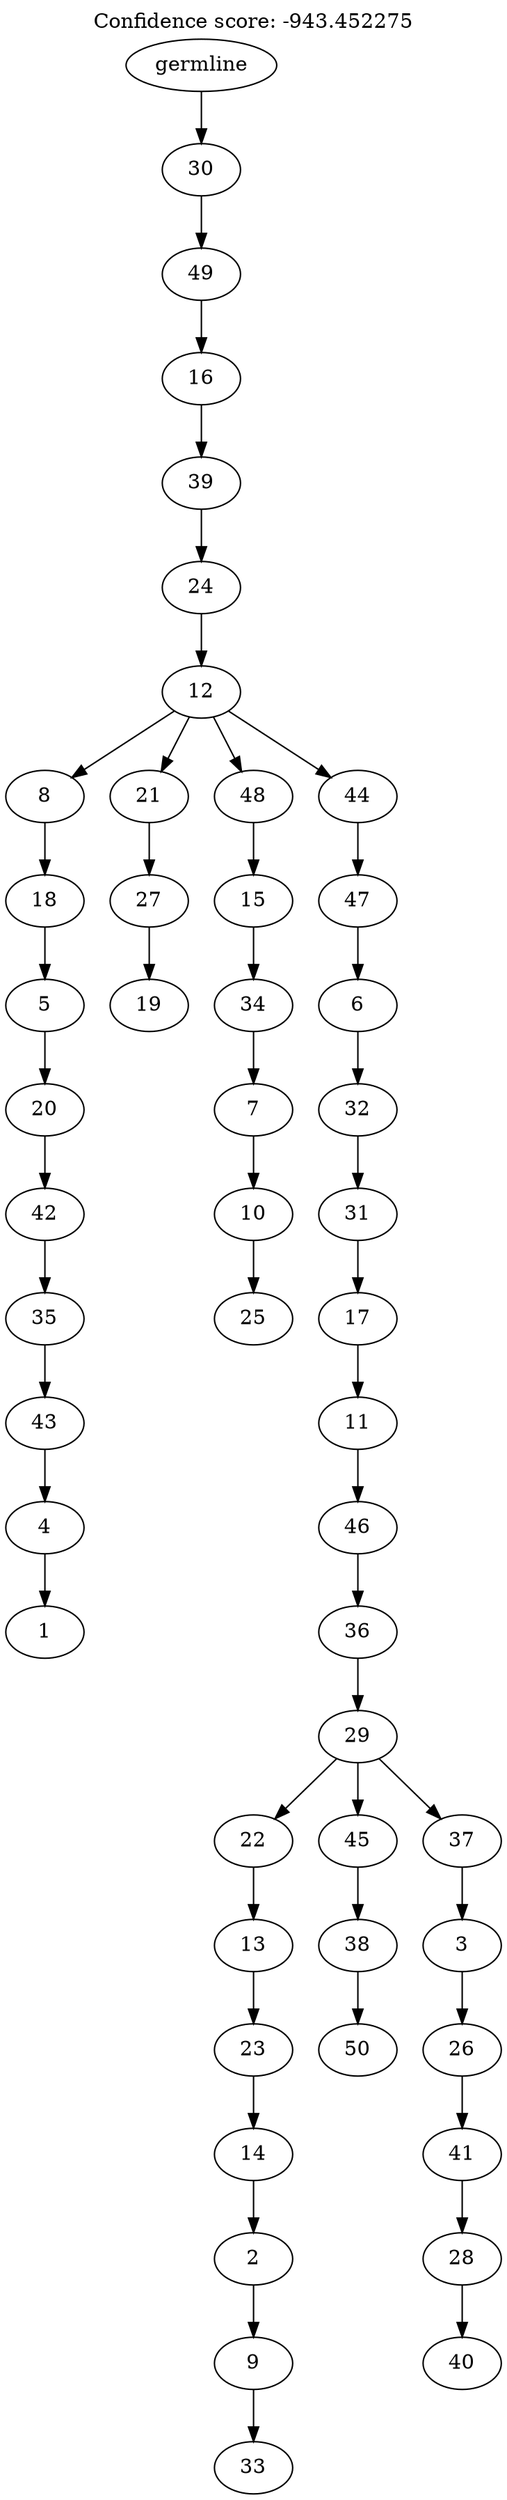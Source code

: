 digraph g {
	"49" -> "50";
	"50" [label="1"];
	"48" -> "49";
	"49" [label="4"];
	"47" -> "48";
	"48" [label="43"];
	"46" -> "47";
	"47" [label="35"];
	"45" -> "46";
	"46" [label="42"];
	"44" -> "45";
	"45" [label="20"];
	"43" -> "44";
	"44" [label="5"];
	"42" -> "43";
	"43" [label="18"];
	"40" -> "41";
	"41" [label="19"];
	"39" -> "40";
	"40" [label="27"];
	"37" -> "38";
	"38" [label="25"];
	"36" -> "37";
	"37" [label="10"];
	"35" -> "36";
	"36" [label="7"];
	"34" -> "35";
	"35" [label="34"];
	"33" -> "34";
	"34" [label="15"];
	"31" -> "32";
	"32" [label="33"];
	"30" -> "31";
	"31" [label="9"];
	"29" -> "30";
	"30" [label="2"];
	"28" -> "29";
	"29" [label="14"];
	"27" -> "28";
	"28" [label="23"];
	"26" -> "27";
	"27" [label="13"];
	"24" -> "25";
	"25" [label="50"];
	"23" -> "24";
	"24" [label="38"];
	"21" -> "22";
	"22" [label="40"];
	"20" -> "21";
	"21" [label="28"];
	"19" -> "20";
	"20" [label="41"];
	"18" -> "19";
	"19" [label="26"];
	"17" -> "18";
	"18" [label="3"];
	"16" -> "17";
	"17" [label="37"];
	"16" -> "23";
	"23" [label="45"];
	"16" -> "26";
	"26" [label="22"];
	"15" -> "16";
	"16" [label="29"];
	"14" -> "15";
	"15" [label="36"];
	"13" -> "14";
	"14" [label="46"];
	"12" -> "13";
	"13" [label="11"];
	"11" -> "12";
	"12" [label="17"];
	"10" -> "11";
	"11" [label="31"];
	"9" -> "10";
	"10" [label="32"];
	"8" -> "9";
	"9" [label="6"];
	"7" -> "8";
	"8" [label="47"];
	"6" -> "7";
	"7" [label="44"];
	"6" -> "33";
	"33" [label="48"];
	"6" -> "39";
	"39" [label="21"];
	"6" -> "42";
	"42" [label="8"];
	"5" -> "6";
	"6" [label="12"];
	"4" -> "5";
	"5" [label="24"];
	"3" -> "4";
	"4" [label="39"];
	"2" -> "3";
	"3" [label="16"];
	"1" -> "2";
	"2" [label="49"];
	"0" -> "1";
	"1" [label="30"];
	"0" [label="germline"];
	labelloc="t";
	label="Confidence score: -943.452275";
}
